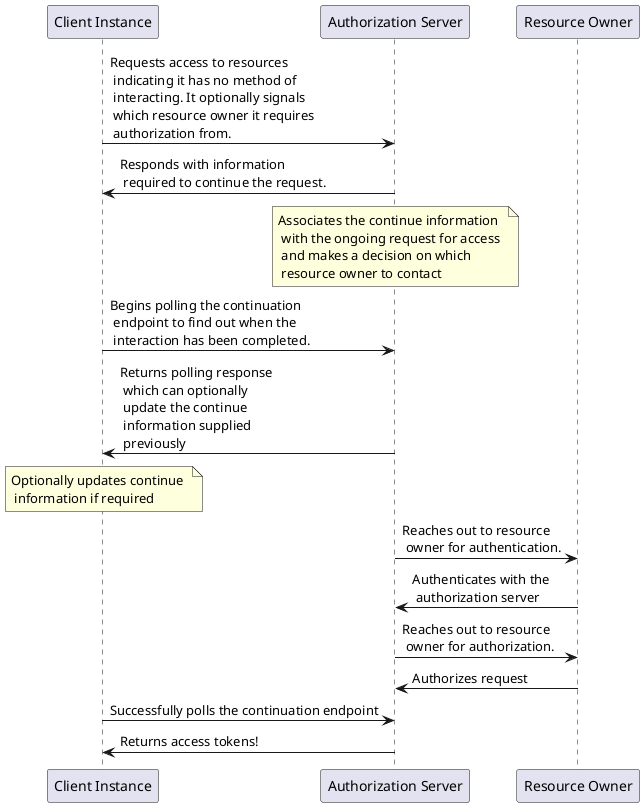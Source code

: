 @startuml

Participant "Client Instance" as client_instance
Participant "Authorization Server" as authorization_server
Participant "Resource Owner" as resource_owner

client_instance -> authorization_server: Requests access to resources \n indicating it has no method of \n interacting. It optionally signals \n which resource owner it requires \n authorization from.
authorization_server -> client_instance: Responds with information \n required to continue the request.
note over authorization_server: Associates the continue information \n with the ongoing request for access \n and makes a decision on which \n resource owner to contact
client_instance -> authorization_server: Begins polling the continuation \n endpoint to find out when the \n interaction has been completed.
authorization_server -> client_instance: Returns polling response \n which can optionally \n update the continue \n information supplied \n previously
note over client_instance: Optionally updates continue \n information if required
authorization_server -> resource_owner: Reaches out to resource \n owner for authentication.
resource_owner -> authorization_server: Authenticates with the \n authorization server
authorization_server -> resource_owner: Reaches out to resource \n owner for authorization.
resource_owner -> authorization_server: Authorizes request
client_instance -> authorization_server: Successfully polls the continuation endpoint
authorization_server -> client_instance: Returns access tokens!

@enduml